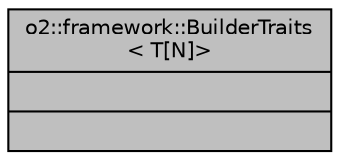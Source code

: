 digraph "o2::framework::BuilderTraits&lt; T[N]&gt;"
{
 // INTERACTIVE_SVG=YES
  bgcolor="transparent";
  edge [fontname="Helvetica",fontsize="10",labelfontname="Helvetica",labelfontsize="10"];
  node [fontname="Helvetica",fontsize="10",shape=record];
  Node1 [label="{o2::framework::BuilderTraits\l\< T[N]\>\n||}",height=0.2,width=0.4,color="black", fillcolor="grey75", style="filled", fontcolor="black"];
}
